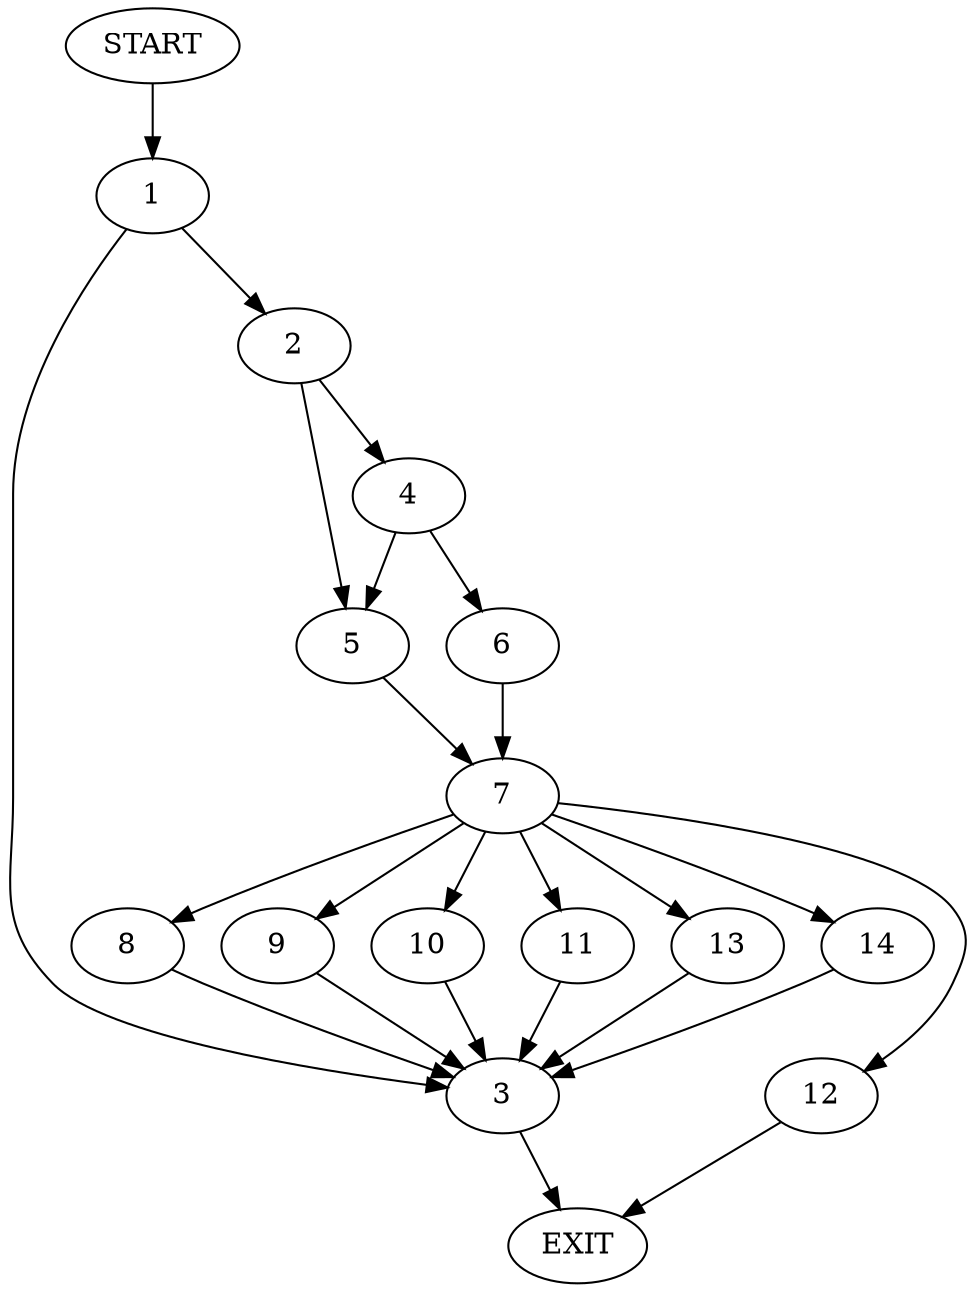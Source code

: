 digraph {
0 [label="START"]
15 [label="EXIT"]
0 -> 1
1 -> 2
1 -> 3
2 -> 4
2 -> 5
3 -> 15
4 -> 5
4 -> 6
5 -> 7
6 -> 7
7 -> 8
7 -> 9
7 -> 10
7 -> 11
7 -> 12
7 -> 13
7 -> 14
9 -> 3
8 -> 3
11 -> 3
14 -> 3
13 -> 3
10 -> 3
12 -> 15
}
